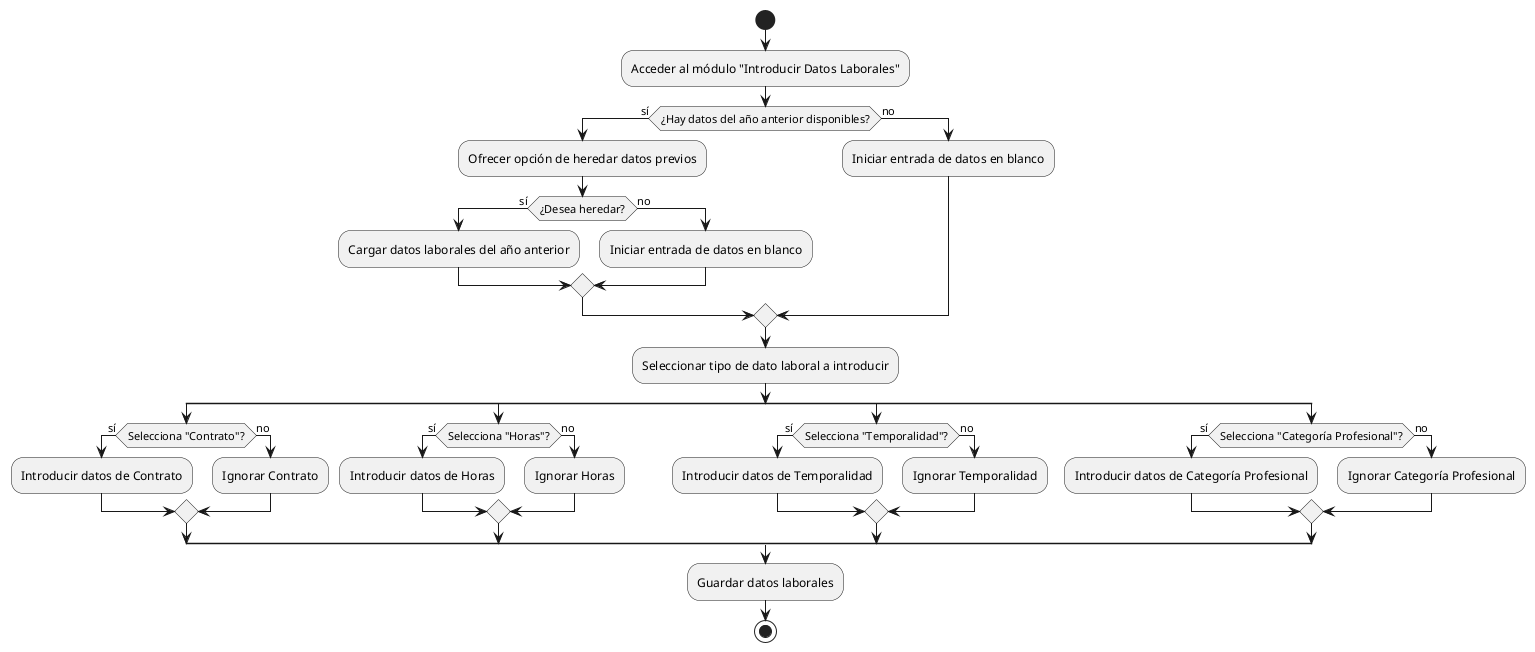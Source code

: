 @startuml
start
:Acceder al módulo "Introducir Datos Laborales";

if (¿Hay datos del año anterior disponibles?) then (sí)
  :Ofrecer opción de heredar datos previos;
  if (¿Desea heredar?) then (sí)
    :Cargar datos laborales del año anterior;
  else (no)
    :Iniciar entrada de datos en blanco;
  endif
else (no)
  :Iniciar entrada de datos en blanco;
endif

:Seleccionar tipo de dato laboral a introducir;

split
  if (Selecciona "Contrato"?) then (sí)
    :Introducir datos de Contrato;
  else (no)
    :Ignorar Contrato;
  endif
split again
  if (Selecciona "Horas"?) then (sí)
    :Introducir datos de Horas;
  else (no)
    :Ignorar Horas;
  endif
split again
  if (Selecciona "Temporalidad"?) then (sí)
    :Introducir datos de Temporalidad;
  else (no)
    :Ignorar Temporalidad;
  endif
split again
  if (Selecciona "Categoría Profesional"?) then (sí)
    :Introducir datos de Categoría Profesional;
  else (no)
    :Ignorar Categoría Profesional;
  endif
endsplit

:Guardar datos laborales;
stop
@enduml
